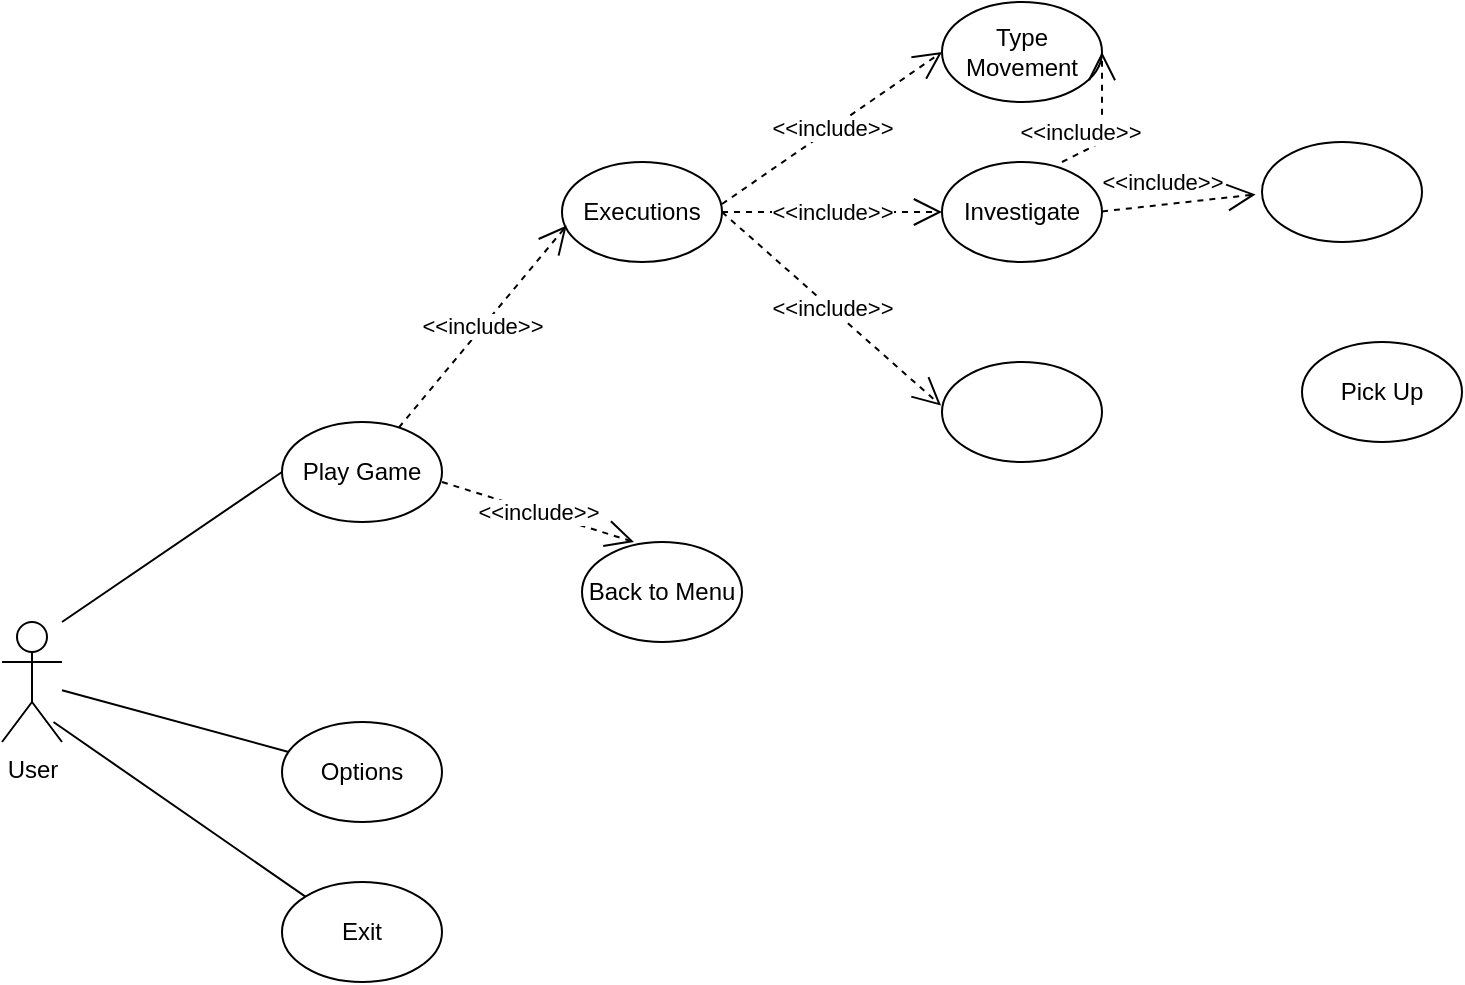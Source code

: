 <mxfile version="17.2.4" type="device"><diagram id="fJsBFYADo-xt_CDU5dvC" name="Seite-1"><mxGraphModel dx="1146" dy="681" grid="1" gridSize="10" guides="1" tooltips="1" connect="1" arrows="1" fold="1" page="1" pageScale="1" pageWidth="827" pageHeight="1169" math="0" shadow="0"><root><mxCell id="0"/><mxCell id="1" parent="0"/><mxCell id="JSeC19-v02EAvVaTZkWB-1" value="User" style="shape=umlActor;verticalLabelPosition=bottom;verticalAlign=top;html=1;outlineConnect=0;" vertex="1" parent="1"><mxGeometry x="60" y="370" width="30" height="60" as="geometry"/></mxCell><mxCell id="JSeC19-v02EAvVaTZkWB-6" value="Play Game" style="ellipse;whiteSpace=wrap;html=1;" vertex="1" parent="1"><mxGeometry x="200" y="270" width="80" height="50" as="geometry"/></mxCell><mxCell id="JSeC19-v02EAvVaTZkWB-7" value="Options" style="ellipse;whiteSpace=wrap;html=1;" vertex="1" parent="1"><mxGeometry x="200" y="420" width="80" height="50" as="geometry"/></mxCell><mxCell id="JSeC19-v02EAvVaTZkWB-8" value="Exit" style="ellipse;whiteSpace=wrap;html=1;" vertex="1" parent="1"><mxGeometry x="200" y="500" width="80" height="50" as="geometry"/></mxCell><mxCell id="JSeC19-v02EAvVaTZkWB-9" value="" style="endArrow=none;html=1;rounded=0;" edge="1" parent="1" source="JSeC19-v02EAvVaTZkWB-1" target="JSeC19-v02EAvVaTZkWB-7"><mxGeometry width="50" height="50" relative="1" as="geometry"><mxPoint x="100" y="430" as="sourcePoint"/><mxPoint x="150" y="380" as="targetPoint"/></mxGeometry></mxCell><mxCell id="JSeC19-v02EAvVaTZkWB-10" value="" style="endArrow=none;html=1;rounded=0;entryX=0;entryY=0;entryDx=0;entryDy=0;" edge="1" parent="1" target="JSeC19-v02EAvVaTZkWB-8"><mxGeometry width="50" height="50" relative="1" as="geometry"><mxPoint x="85.74" y="420.004" as="sourcePoint"/><mxPoint x="210.004" y="459.059" as="targetPoint"/></mxGeometry></mxCell><mxCell id="JSeC19-v02EAvVaTZkWB-18" value="" style="endArrow=none;html=1;rounded=0;entryX=0;entryY=0.5;entryDx=0;entryDy=0;" edge="1" parent="1" target="JSeC19-v02EAvVaTZkWB-6"><mxGeometry width="50" height="50" relative="1" as="geometry"><mxPoint x="90" y="370" as="sourcePoint"/><mxPoint x="130" y="300" as="targetPoint"/></mxGeometry></mxCell><mxCell id="JSeC19-v02EAvVaTZkWB-21" value="Back to Menu" style="ellipse;whiteSpace=wrap;html=1;" vertex="1" parent="1"><mxGeometry x="350" y="330" width="80" height="50" as="geometry"/></mxCell><mxCell id="JSeC19-v02EAvVaTZkWB-26" value="&amp;lt;&amp;lt;include&amp;gt;&amp;gt;" style="endArrow=open;endSize=12;dashed=1;html=1;rounded=0;entryX=0.325;entryY=0;entryDx=0;entryDy=0;entryPerimeter=0;" edge="1" parent="1" target="JSeC19-v02EAvVaTZkWB-21"><mxGeometry width="160" relative="1" as="geometry"><mxPoint x="280" y="300" as="sourcePoint"/><mxPoint x="440" y="300" as="targetPoint"/></mxGeometry></mxCell><mxCell id="JSeC19-v02EAvVaTZkWB-27" value="Executions" style="ellipse;whiteSpace=wrap;html=1;" vertex="1" parent="1"><mxGeometry x="340" y="140" width="80" height="50" as="geometry"/></mxCell><mxCell id="JSeC19-v02EAvVaTZkWB-28" value="&amp;lt;&amp;lt;include&amp;gt;&amp;gt;" style="endArrow=open;endSize=12;dashed=1;html=1;rounded=0;entryX=0.029;entryY=0.636;entryDx=0;entryDy=0;entryPerimeter=0;" edge="1" parent="1" source="JSeC19-v02EAvVaTZkWB-6" target="JSeC19-v02EAvVaTZkWB-27"><mxGeometry width="160" relative="1" as="geometry"><mxPoint x="280" y="200" as="sourcePoint"/><mxPoint x="360" y="240" as="targetPoint"/></mxGeometry></mxCell><mxCell id="JSeC19-v02EAvVaTZkWB-29" value="&amp;lt;&amp;lt;include&amp;gt;&amp;gt;" style="endArrow=open;endSize=12;dashed=1;html=1;rounded=0;entryX=0;entryY=0.5;entryDx=0;entryDy=0;" edge="1" parent="1" target="JSeC19-v02EAvVaTZkWB-32"><mxGeometry width="160" relative="1" as="geometry"><mxPoint x="420.004" y="161.023" as="sourcePoint"/><mxPoint x="540" y="70" as="targetPoint"/></mxGeometry></mxCell><mxCell id="JSeC19-v02EAvVaTZkWB-30" value="&amp;lt;&amp;lt;include&amp;gt;&amp;gt;" style="endArrow=open;endSize=12;dashed=1;html=1;rounded=0;exitX=1;exitY=0.5;exitDx=0;exitDy=0;entryX=0;entryY=0.5;entryDx=0;entryDy=0;" edge="1" parent="1" source="JSeC19-v02EAvVaTZkWB-27" target="JSeC19-v02EAvVaTZkWB-33"><mxGeometry width="160" relative="1" as="geometry"><mxPoint x="430.004" y="171.023" as="sourcePoint"/><mxPoint x="540" y="150" as="targetPoint"/></mxGeometry></mxCell><mxCell id="JSeC19-v02EAvVaTZkWB-31" value="&amp;lt;&amp;lt;include&amp;gt;&amp;gt;" style="endArrow=open;endSize=12;dashed=1;html=1;rounded=0;exitX=1;exitY=0.5;exitDx=0;exitDy=0;entryX=-0.006;entryY=0.436;entryDx=0;entryDy=0;entryPerimeter=0;" edge="1" parent="1" source="JSeC19-v02EAvVaTZkWB-27" target="JSeC19-v02EAvVaTZkWB-34"><mxGeometry width="160" relative="1" as="geometry"><mxPoint x="430.0" y="175" as="sourcePoint"/><mxPoint x="530" y="200" as="targetPoint"/></mxGeometry></mxCell><mxCell id="JSeC19-v02EAvVaTZkWB-32" value="Type Movement" style="ellipse;whiteSpace=wrap;html=1;" vertex="1" parent="1"><mxGeometry x="530" y="60" width="80" height="50" as="geometry"/></mxCell><mxCell id="JSeC19-v02EAvVaTZkWB-33" value="Investigate" style="ellipse;whiteSpace=wrap;html=1;" vertex="1" parent="1"><mxGeometry x="530" y="140" width="80" height="50" as="geometry"/></mxCell><mxCell id="JSeC19-v02EAvVaTZkWB-34" value="" style="ellipse;whiteSpace=wrap;html=1;" vertex="1" parent="1"><mxGeometry x="530" y="240" width="80" height="50" as="geometry"/></mxCell><mxCell id="JSeC19-v02EAvVaTZkWB-37" value="" style="ellipse;whiteSpace=wrap;html=1;" vertex="1" parent="1"><mxGeometry x="690" y="130" width="80" height="50" as="geometry"/></mxCell><mxCell id="JSeC19-v02EAvVaTZkWB-38" value="&amp;lt;&amp;lt;include&amp;gt;&amp;gt;" style="endArrow=open;endSize=12;dashed=1;html=1;rounded=0;exitX=1;exitY=0.5;exitDx=0;exitDy=0;entryX=-0.04;entryY=0.524;entryDx=0;entryDy=0;entryPerimeter=0;" edge="1" parent="1" target="JSeC19-v02EAvVaTZkWB-37"><mxGeometry x="-0.186" y="11" width="160" relative="1" as="geometry"><mxPoint x="610.0" y="164.72" as="sourcePoint"/><mxPoint x="720" y="164.72" as="targetPoint"/><Array as="points"/><mxPoint as="offset"/></mxGeometry></mxCell><mxCell id="JSeC19-v02EAvVaTZkWB-43" value="Pick Up" style="ellipse;whiteSpace=wrap;html=1;" vertex="1" parent="1"><mxGeometry x="710" y="230" width="80" height="50" as="geometry"/></mxCell><mxCell id="JSeC19-v02EAvVaTZkWB-44" value="&amp;lt;&amp;lt;include&amp;gt;&amp;gt;" style="endArrow=open;endSize=12;dashed=1;html=1;rounded=0;exitX=0.75;exitY=0;exitDx=0;exitDy=0;entryX=1;entryY=0.5;entryDx=0;entryDy=0;exitPerimeter=0;" edge="1" parent="1" source="JSeC19-v02EAvVaTZkWB-33" target="JSeC19-v02EAvVaTZkWB-32"><mxGeometry x="-0.186" y="11" width="160" relative="1" as="geometry"><mxPoint x="620.0" y="174.72" as="sourcePoint"/><mxPoint x="696.8" y="166.2" as="targetPoint"/><Array as="points"><mxPoint x="610" y="130"/></Array><mxPoint as="offset"/></mxGeometry></mxCell></root></mxGraphModel></diagram></mxfile>